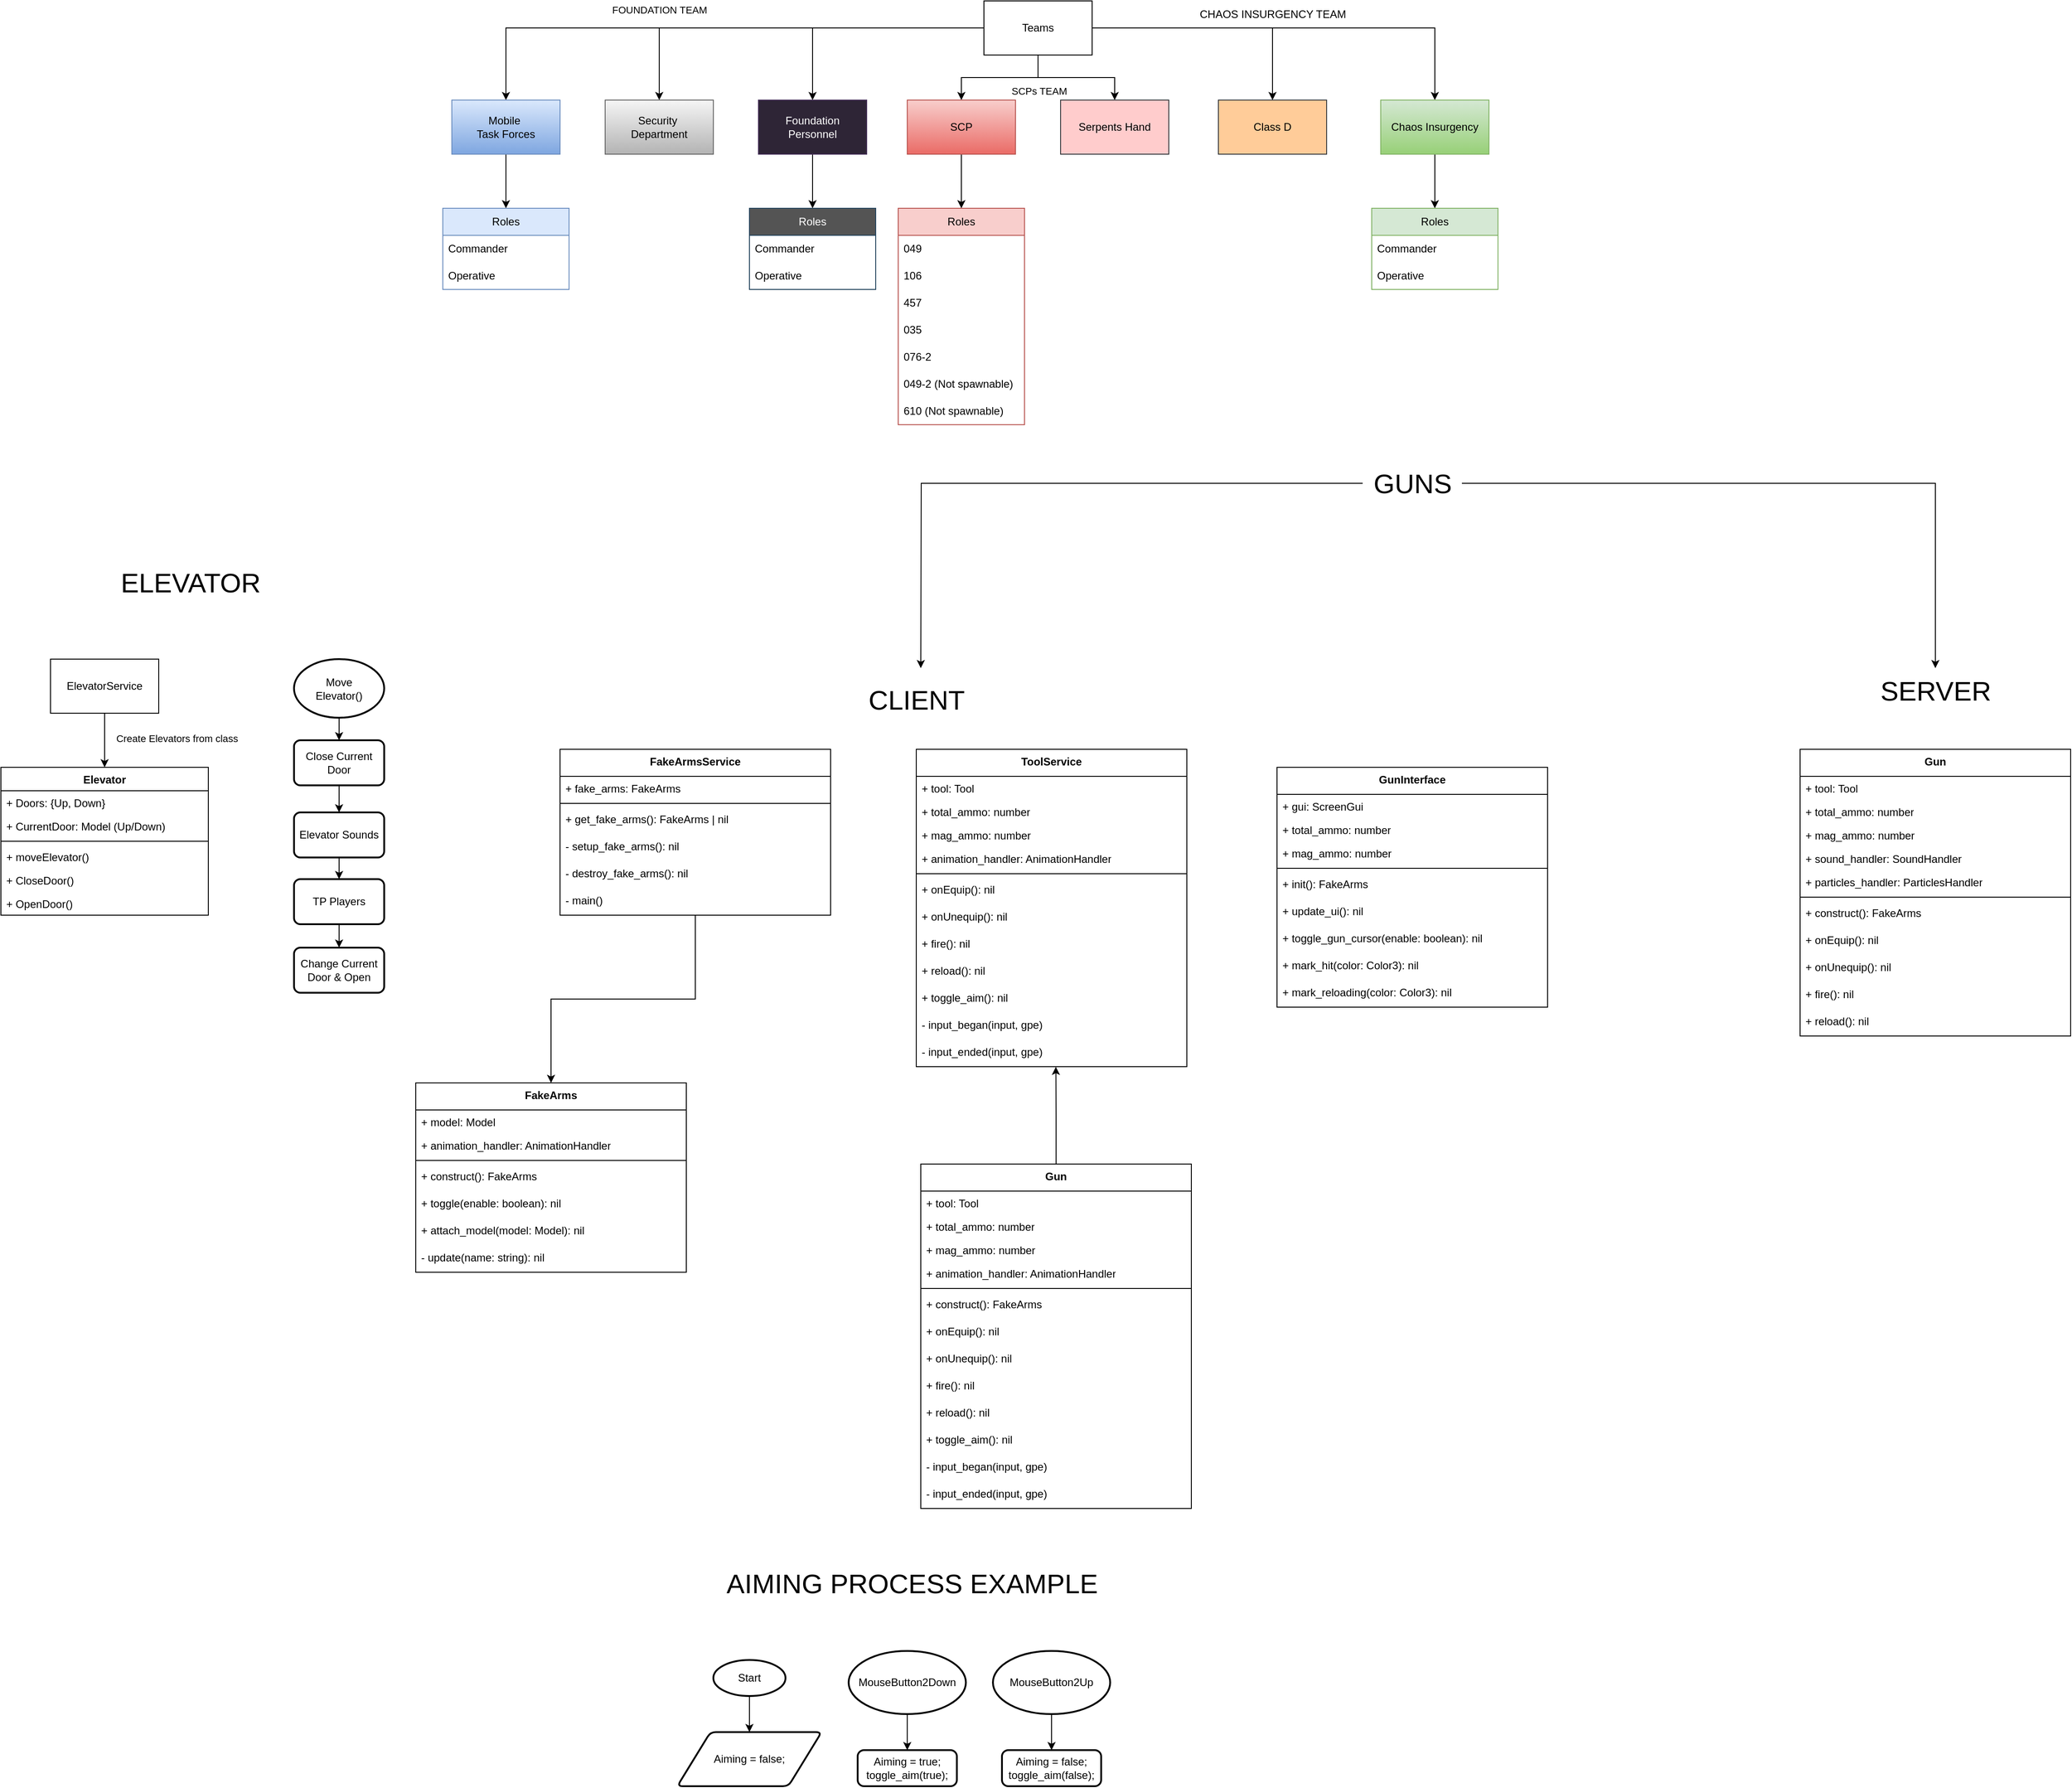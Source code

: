 <mxfile version="25.0.3">
  <diagram name="Strona-1" id="vQQd-aFJfNL8UlWiNCyT">
    <mxGraphModel dx="2140" dy="703" grid="1" gridSize="10" guides="1" tooltips="1" connect="1" arrows="1" fold="1" page="1" pageScale="1" pageWidth="827" pageHeight="1169" math="0" shadow="0">
      <root>
        <mxCell id="0" />
        <mxCell id="1" parent="0" />
        <mxCell id="Btt4zaDw4cOFiPfWUb0g-2" style="edgeStyle=orthogonalEdgeStyle;rounded=0;orthogonalLoop=1;jettySize=auto;html=1;entryX=0.5;entryY=0;entryDx=0;entryDy=0;" parent="1" source="Btt4zaDw4cOFiPfWUb0g-1" target="Btt4zaDw4cOFiPfWUb0g-3" edge="1">
          <mxGeometry relative="1" as="geometry">
            <mxPoint x="370" y="160" as="targetPoint" />
          </mxGeometry>
        </mxCell>
        <mxCell id="Btt4zaDw4cOFiPfWUb0g-6" style="edgeStyle=orthogonalEdgeStyle;rounded=0;orthogonalLoop=1;jettySize=auto;html=1;entryX=0.5;entryY=0;entryDx=0;entryDy=0;" parent="1" source="Btt4zaDw4cOFiPfWUb0g-1" target="Btt4zaDw4cOFiPfWUb0g-4" edge="1">
          <mxGeometry relative="1" as="geometry" />
        </mxCell>
        <mxCell id="Btt4zaDw4cOFiPfWUb0g-19" value="SCPs TEAM" style="edgeLabel;html=1;align=center;verticalAlign=middle;resizable=0;points=[];" parent="Btt4zaDw4cOFiPfWUb0g-6" vertex="1" connectable="0">
          <mxGeometry x="-0.521" y="1" relative="1" as="geometry">
            <mxPoint x="8" y="14" as="offset" />
          </mxGeometry>
        </mxCell>
        <mxCell id="Btt4zaDw4cOFiPfWUb0g-8" style="edgeStyle=orthogonalEdgeStyle;rounded=0;orthogonalLoop=1;jettySize=auto;html=1;entryX=0.5;entryY=0;entryDx=0;entryDy=0;" parent="1" source="Btt4zaDw4cOFiPfWUb0g-1" target="Btt4zaDw4cOFiPfWUb0g-7" edge="1">
          <mxGeometry relative="1" as="geometry" />
        </mxCell>
        <mxCell id="Btt4zaDw4cOFiPfWUb0g-10" style="edgeStyle=orthogonalEdgeStyle;rounded=0;orthogonalLoop=1;jettySize=auto;html=1;entryX=0.5;entryY=0;entryDx=0;entryDy=0;" parent="1" source="Btt4zaDw4cOFiPfWUb0g-1" target="Btt4zaDw4cOFiPfWUb0g-9" edge="1">
          <mxGeometry relative="1" as="geometry" />
        </mxCell>
        <mxCell id="Btt4zaDw4cOFiPfWUb0g-18" value="FOUNDATION TEAM" style="edgeLabel;html=1;align=center;verticalAlign=middle;resizable=0;points=[];" parent="Btt4zaDw4cOFiPfWUb0g-10" vertex="1" connectable="0">
          <mxGeometry x="0.208" y="-3" relative="1" as="geometry">
            <mxPoint x="8" y="-17" as="offset" />
          </mxGeometry>
        </mxCell>
        <mxCell id="Btt4zaDw4cOFiPfWUb0g-12" style="edgeStyle=orthogonalEdgeStyle;rounded=0;orthogonalLoop=1;jettySize=auto;html=1;entryX=0.5;entryY=0;entryDx=0;entryDy=0;" parent="1" source="Btt4zaDw4cOFiPfWUb0g-1" target="Btt4zaDw4cOFiPfWUb0g-11" edge="1">
          <mxGeometry relative="1" as="geometry">
            <Array as="points">
              <mxPoint x="370" y="145" />
              <mxPoint x="455" y="145" />
            </Array>
          </mxGeometry>
        </mxCell>
        <mxCell id="Btt4zaDw4cOFiPfWUb0g-14" style="edgeStyle=orthogonalEdgeStyle;rounded=0;orthogonalLoop=1;jettySize=auto;html=1;entryX=0.5;entryY=0;entryDx=0;entryDy=0;" parent="1" source="Btt4zaDw4cOFiPfWUb0g-1" target="Btt4zaDw4cOFiPfWUb0g-13" edge="1">
          <mxGeometry relative="1" as="geometry" />
        </mxCell>
        <mxCell id="Btt4zaDw4cOFiPfWUb0g-16" style="edgeStyle=orthogonalEdgeStyle;rounded=0;orthogonalLoop=1;jettySize=auto;html=1;entryX=0.5;entryY=0;entryDx=0;entryDy=0;" parent="1" source="Btt4zaDw4cOFiPfWUb0g-1" target="Btt4zaDw4cOFiPfWUb0g-15" edge="1">
          <mxGeometry relative="1" as="geometry" />
        </mxCell>
        <mxCell id="Btt4zaDw4cOFiPfWUb0g-1" value="Teams" style="rounded=0;whiteSpace=wrap;html=1;" parent="1" vertex="1">
          <mxGeometry x="310" y="60" width="120" height="60" as="geometry" />
        </mxCell>
        <mxCell id="pymyXbvmwVOLHeFxz3Gz-4" style="edgeStyle=orthogonalEdgeStyle;rounded=0;orthogonalLoop=1;jettySize=auto;html=1;" parent="1" source="Btt4zaDw4cOFiPfWUb0g-3" target="pymyXbvmwVOLHeFxz3Gz-1" edge="1">
          <mxGeometry relative="1" as="geometry" />
        </mxCell>
        <mxCell id="Btt4zaDw4cOFiPfWUb0g-3" value="Foundation&lt;div&gt;Personnel&lt;/div&gt;" style="rounded=0;whiteSpace=wrap;html=1;fillColor=#2E2536;strokeColor=#432D57;fontColor=#ffffff;" parent="1" vertex="1">
          <mxGeometry x="60" y="170" width="120" height="60" as="geometry" />
        </mxCell>
        <mxCell id="Btt4zaDw4cOFiPfWUb0g-22" value="" style="edgeStyle=orthogonalEdgeStyle;rounded=0;orthogonalLoop=1;jettySize=auto;html=1;" parent="1" source="Btt4zaDw4cOFiPfWUb0g-4" target="Btt4zaDw4cOFiPfWUb0g-23" edge="1">
          <mxGeometry relative="1" as="geometry">
            <mxPoint x="285" y="340" as="targetPoint" />
          </mxGeometry>
        </mxCell>
        <mxCell id="Btt4zaDw4cOFiPfWUb0g-4" value="SCP" style="rounded=0;whiteSpace=wrap;html=1;fillColor=#f8cecc;strokeColor=#b85450;gradientColor=#ea6b66;" parent="1" vertex="1">
          <mxGeometry x="225" y="170" width="120" height="60" as="geometry" />
        </mxCell>
        <mxCell id="Btt4zaDw4cOFiPfWUb0g-7" value="Security&amp;nbsp;&lt;div&gt;Department&lt;/div&gt;" style="rounded=0;whiteSpace=wrap;html=1;fillColor=#f5f5f5;gradientColor=#b3b3b3;strokeColor=#666666;" parent="1" vertex="1">
          <mxGeometry x="-110" y="170" width="120" height="60" as="geometry" />
        </mxCell>
        <mxCell id="Btt4zaDw4cOFiPfWUb0g-45" style="edgeStyle=orthogonalEdgeStyle;rounded=0;orthogonalLoop=1;jettySize=auto;html=1;entryX=0.5;entryY=0;entryDx=0;entryDy=0;" parent="1" source="Btt4zaDw4cOFiPfWUb0g-9" target="Btt4zaDw4cOFiPfWUb0g-42" edge="1">
          <mxGeometry relative="1" as="geometry" />
        </mxCell>
        <mxCell id="Btt4zaDw4cOFiPfWUb0g-9" value="Mobile&amp;nbsp;&lt;div&gt;Task&amp;nbsp;&lt;span style=&quot;background-color: initial;&quot;&gt;Forces&lt;/span&gt;&lt;/div&gt;" style="rounded=0;whiteSpace=wrap;html=1;fillColor=#dae8fc;gradientColor=#7ea6e0;strokeColor=#6c8ebf;" parent="1" vertex="1">
          <mxGeometry x="-280" y="170" width="120" height="60" as="geometry" />
        </mxCell>
        <mxCell id="Btt4zaDw4cOFiPfWUb0g-11" value="Serpents Hand" style="rounded=0;whiteSpace=wrap;html=1;fillColor=#ffcccc;strokeColor=#36393d;" parent="1" vertex="1">
          <mxGeometry x="395" y="170" width="120" height="60" as="geometry" />
        </mxCell>
        <mxCell id="Btt4zaDw4cOFiPfWUb0g-13" value="Class D" style="rounded=0;whiteSpace=wrap;html=1;fillColor=#ffcc99;strokeColor=#36393d;" parent="1" vertex="1">
          <mxGeometry x="570" y="170" width="120" height="60" as="geometry" />
        </mxCell>
        <mxCell id="Btt4zaDw4cOFiPfWUb0g-41" style="edgeStyle=orthogonalEdgeStyle;rounded=0;orthogonalLoop=1;jettySize=auto;html=1;entryX=0.5;entryY=0;entryDx=0;entryDy=0;" parent="1" source="Btt4zaDw4cOFiPfWUb0g-15" target="Btt4zaDw4cOFiPfWUb0g-31" edge="1">
          <mxGeometry relative="1" as="geometry" />
        </mxCell>
        <mxCell id="Btt4zaDw4cOFiPfWUb0g-15" value="Chaos Insurgency" style="rounded=0;whiteSpace=wrap;html=1;fillColor=#d5e8d4;strokeColor=#82b366;gradientColor=#97d077;" parent="1" vertex="1">
          <mxGeometry x="750" y="170" width="120" height="60" as="geometry" />
        </mxCell>
        <mxCell id="Btt4zaDw4cOFiPfWUb0g-20" value="CHAOS INSURGENCY TEAM" style="text;html=1;align=center;verticalAlign=middle;resizable=0;points=[];autosize=1;strokeColor=none;fillColor=none;" parent="1" vertex="1">
          <mxGeometry x="535" y="60" width="190" height="30" as="geometry" />
        </mxCell>
        <mxCell id="Btt4zaDw4cOFiPfWUb0g-23" value="Roles" style="swimlane;fontStyle=0;childLayout=stackLayout;horizontal=1;startSize=30;horizontalStack=0;resizeParent=1;resizeParentMax=0;resizeLast=0;collapsible=1;marginBottom=0;whiteSpace=wrap;html=1;fillColor=#f8cecc;strokeColor=#b85450;" parent="1" vertex="1">
          <mxGeometry x="215" y="290" width="140" height="240" as="geometry" />
        </mxCell>
        <mxCell id="Btt4zaDw4cOFiPfWUb0g-24" value="049" style="text;strokeColor=none;fillColor=none;align=left;verticalAlign=middle;spacingLeft=4;spacingRight=4;overflow=hidden;points=[[0,0.5],[1,0.5]];portConstraint=eastwest;rotatable=0;whiteSpace=wrap;html=1;" parent="Btt4zaDw4cOFiPfWUb0g-23" vertex="1">
          <mxGeometry y="30" width="140" height="30" as="geometry" />
        </mxCell>
        <mxCell id="Btt4zaDw4cOFiPfWUb0g-25" value="106" style="text;strokeColor=none;fillColor=none;align=left;verticalAlign=middle;spacingLeft=4;spacingRight=4;overflow=hidden;points=[[0,0.5],[1,0.5]];portConstraint=eastwest;rotatable=0;whiteSpace=wrap;html=1;" parent="Btt4zaDw4cOFiPfWUb0g-23" vertex="1">
          <mxGeometry y="60" width="140" height="30" as="geometry" />
        </mxCell>
        <mxCell id="Btt4zaDw4cOFiPfWUb0g-27" value="457" style="text;strokeColor=none;fillColor=none;align=left;verticalAlign=middle;spacingLeft=4;spacingRight=4;overflow=hidden;points=[[0,0.5],[1,0.5]];portConstraint=eastwest;rotatable=0;whiteSpace=wrap;html=1;" parent="Btt4zaDw4cOFiPfWUb0g-23" vertex="1">
          <mxGeometry y="90" width="140" height="30" as="geometry" />
        </mxCell>
        <mxCell id="Btt4zaDw4cOFiPfWUb0g-30" value="035" style="text;strokeColor=none;fillColor=none;align=left;verticalAlign=middle;spacingLeft=4;spacingRight=4;overflow=hidden;points=[[0,0.5],[1,0.5]];portConstraint=eastwest;rotatable=0;whiteSpace=wrap;html=1;" parent="Btt4zaDw4cOFiPfWUb0g-23" vertex="1">
          <mxGeometry y="120" width="140" height="30" as="geometry" />
        </mxCell>
        <mxCell id="Btt4zaDw4cOFiPfWUb0g-29" value="076-2" style="text;strokeColor=none;fillColor=none;align=left;verticalAlign=middle;spacingLeft=4;spacingRight=4;overflow=hidden;points=[[0,0.5],[1,0.5]];portConstraint=eastwest;rotatable=0;whiteSpace=wrap;html=1;" parent="Btt4zaDw4cOFiPfWUb0g-23" vertex="1">
          <mxGeometry y="150" width="140" height="30" as="geometry" />
        </mxCell>
        <mxCell id="Btt4zaDw4cOFiPfWUb0g-28" value="049-2 (Not spawnable)" style="text;strokeColor=none;fillColor=none;align=left;verticalAlign=middle;spacingLeft=4;spacingRight=4;overflow=hidden;points=[[0,0.5],[1,0.5]];portConstraint=eastwest;rotatable=0;whiteSpace=wrap;html=1;" parent="Btt4zaDw4cOFiPfWUb0g-23" vertex="1">
          <mxGeometry y="180" width="140" height="30" as="geometry" />
        </mxCell>
        <mxCell id="Btt4zaDw4cOFiPfWUb0g-26" value="610 (Not spawnable)" style="text;strokeColor=none;fillColor=none;align=left;verticalAlign=middle;spacingLeft=4;spacingRight=4;overflow=hidden;points=[[0,0.5],[1,0.5]];portConstraint=eastwest;rotatable=0;whiteSpace=wrap;html=1;" parent="Btt4zaDw4cOFiPfWUb0g-23" vertex="1">
          <mxGeometry y="210" width="140" height="30" as="geometry" />
        </mxCell>
        <mxCell id="Btt4zaDw4cOFiPfWUb0g-31" value="Roles" style="swimlane;fontStyle=0;childLayout=stackLayout;horizontal=1;startSize=30;horizontalStack=0;resizeParent=1;resizeParentMax=0;resizeLast=0;collapsible=1;marginBottom=0;whiteSpace=wrap;html=1;fillColor=#d5e8d4;strokeColor=#82b366;" parent="1" vertex="1">
          <mxGeometry x="740" y="290" width="140" height="90" as="geometry" />
        </mxCell>
        <mxCell id="Btt4zaDw4cOFiPfWUb0g-32" value="Commander" style="text;strokeColor=none;fillColor=none;align=left;verticalAlign=middle;spacingLeft=4;spacingRight=4;overflow=hidden;points=[[0,0.5],[1,0.5]];portConstraint=eastwest;rotatable=0;whiteSpace=wrap;html=1;" parent="Btt4zaDw4cOFiPfWUb0g-31" vertex="1">
          <mxGeometry y="30" width="140" height="30" as="geometry" />
        </mxCell>
        <mxCell id="Btt4zaDw4cOFiPfWUb0g-33" value="Operative" style="text;strokeColor=none;fillColor=none;align=left;verticalAlign=middle;spacingLeft=4;spacingRight=4;overflow=hidden;points=[[0,0.5],[1,0.5]];portConstraint=eastwest;rotatable=0;whiteSpace=wrap;html=1;" parent="Btt4zaDw4cOFiPfWUb0g-31" vertex="1">
          <mxGeometry y="60" width="140" height="30" as="geometry" />
        </mxCell>
        <mxCell id="Btt4zaDw4cOFiPfWUb0g-42" value="Roles" style="swimlane;fontStyle=0;childLayout=stackLayout;horizontal=1;startSize=30;horizontalStack=0;resizeParent=1;resizeParentMax=0;resizeLast=0;collapsible=1;marginBottom=0;whiteSpace=wrap;html=1;fillColor=#dae8fc;strokeColor=#6c8ebf;" parent="1" vertex="1">
          <mxGeometry x="-290" y="290" width="140" height="90" as="geometry" />
        </mxCell>
        <mxCell id="Btt4zaDw4cOFiPfWUb0g-43" value="Commander" style="text;strokeColor=none;fillColor=none;align=left;verticalAlign=middle;spacingLeft=4;spacingRight=4;overflow=hidden;points=[[0,0.5],[1,0.5]];portConstraint=eastwest;rotatable=0;whiteSpace=wrap;html=1;" parent="Btt4zaDw4cOFiPfWUb0g-42" vertex="1">
          <mxGeometry y="30" width="140" height="30" as="geometry" />
        </mxCell>
        <mxCell id="Btt4zaDw4cOFiPfWUb0g-44" value="Operative" style="text;strokeColor=none;fillColor=none;align=left;verticalAlign=middle;spacingLeft=4;spacingRight=4;overflow=hidden;points=[[0,0.5],[1,0.5]];portConstraint=eastwest;rotatable=0;whiteSpace=wrap;html=1;" parent="Btt4zaDw4cOFiPfWUb0g-42" vertex="1">
          <mxGeometry y="60" width="140" height="30" as="geometry" />
        </mxCell>
        <mxCell id="pymyXbvmwVOLHeFxz3Gz-1" value="&lt;font color=&quot;#ffffff&quot;&gt;Roles&lt;/font&gt;" style="swimlane;fontStyle=0;childLayout=stackLayout;horizontal=1;startSize=30;horizontalStack=0;resizeParent=1;resizeParentMax=0;resizeLast=0;collapsible=1;marginBottom=0;whiteSpace=wrap;html=1;fillColor=#545454;strokeColor=#23445d;" parent="1" vertex="1">
          <mxGeometry x="50" y="290" width="140" height="90" as="geometry" />
        </mxCell>
        <mxCell id="pymyXbvmwVOLHeFxz3Gz-2" value="Commander" style="text;strokeColor=none;fillColor=none;align=left;verticalAlign=middle;spacingLeft=4;spacingRight=4;overflow=hidden;points=[[0,0.5],[1,0.5]];portConstraint=eastwest;rotatable=0;whiteSpace=wrap;html=1;" parent="pymyXbvmwVOLHeFxz3Gz-1" vertex="1">
          <mxGeometry y="30" width="140" height="30" as="geometry" />
        </mxCell>
        <mxCell id="pymyXbvmwVOLHeFxz3Gz-3" value="Operative" style="text;strokeColor=none;fillColor=none;align=left;verticalAlign=middle;spacingLeft=4;spacingRight=4;overflow=hidden;points=[[0,0.5],[1,0.5]];portConstraint=eastwest;rotatable=0;whiteSpace=wrap;html=1;" parent="pymyXbvmwVOLHeFxz3Gz-1" vertex="1">
          <mxGeometry y="60" width="140" height="30" as="geometry" />
        </mxCell>
        <mxCell id="pymyXbvmwVOLHeFxz3Gz-6" style="edgeStyle=orthogonalEdgeStyle;rounded=0;orthogonalLoop=1;jettySize=auto;html=1;" parent="1" source="pymyXbvmwVOLHeFxz3Gz-5" edge="1">
          <mxGeometry relative="1" as="geometry">
            <mxPoint x="-665" y="910" as="targetPoint" />
          </mxGeometry>
        </mxCell>
        <mxCell id="pymyXbvmwVOLHeFxz3Gz-13" value="Create Elevators from class" style="edgeLabel;html=1;align=center;verticalAlign=middle;resizable=0;points=[];" parent="pymyXbvmwVOLHeFxz3Gz-6" vertex="1" connectable="0">
          <mxGeometry x="-0.068" relative="1" as="geometry">
            <mxPoint x="80" as="offset" />
          </mxGeometry>
        </mxCell>
        <mxCell id="pymyXbvmwVOLHeFxz3Gz-5" value="ElevatorService" style="rounded=0;whiteSpace=wrap;html=1;" parent="1" vertex="1">
          <mxGeometry x="-725" y="790" width="120" height="60" as="geometry" />
        </mxCell>
        <mxCell id="pymyXbvmwVOLHeFxz3Gz-9" value="Elevator" style="swimlane;fontStyle=1;align=center;verticalAlign=top;childLayout=stackLayout;horizontal=1;startSize=26;horizontalStack=0;resizeParent=1;resizeParentMax=0;resizeLast=0;collapsible=1;marginBottom=0;whiteSpace=wrap;html=1;" parent="1" vertex="1">
          <mxGeometry x="-780" y="910" width="230" height="164" as="geometry" />
        </mxCell>
        <mxCell id="pymyXbvmwVOLHeFxz3Gz-10" value="+ Doors: {Up, Down}" style="text;strokeColor=none;fillColor=none;align=left;verticalAlign=top;spacingLeft=4;spacingRight=4;overflow=hidden;rotatable=0;points=[[0,0.5],[1,0.5]];portConstraint=eastwest;whiteSpace=wrap;html=1;" parent="pymyXbvmwVOLHeFxz3Gz-9" vertex="1">
          <mxGeometry y="26" width="230" height="26" as="geometry" />
        </mxCell>
        <mxCell id="pymyXbvmwVOLHeFxz3Gz-15" value="+ CurrentDoor: Model (Up/Down)" style="text;strokeColor=none;fillColor=none;align=left;verticalAlign=top;spacingLeft=4;spacingRight=4;overflow=hidden;rotatable=0;points=[[0,0.5],[1,0.5]];portConstraint=eastwest;whiteSpace=wrap;html=1;" parent="pymyXbvmwVOLHeFxz3Gz-9" vertex="1">
          <mxGeometry y="52" width="230" height="26" as="geometry" />
        </mxCell>
        <mxCell id="pymyXbvmwVOLHeFxz3Gz-11" value="" style="line;strokeWidth=1;fillColor=none;align=left;verticalAlign=middle;spacingTop=-1;spacingLeft=3;spacingRight=3;rotatable=0;labelPosition=right;points=[];portConstraint=eastwest;strokeColor=inherit;" parent="pymyXbvmwVOLHeFxz3Gz-9" vertex="1">
          <mxGeometry y="78" width="230" height="8" as="geometry" />
        </mxCell>
        <mxCell id="pymyXbvmwVOLHeFxz3Gz-12" value="+ moveElevator()" style="text;strokeColor=none;fillColor=none;align=left;verticalAlign=top;spacingLeft=4;spacingRight=4;overflow=hidden;rotatable=0;points=[[0,0.5],[1,0.5]];portConstraint=eastwest;whiteSpace=wrap;html=1;" parent="pymyXbvmwVOLHeFxz3Gz-9" vertex="1">
          <mxGeometry y="86" width="230" height="26" as="geometry" />
        </mxCell>
        <mxCell id="pymyXbvmwVOLHeFxz3Gz-16" value="+ CloseDoor()" style="text;strokeColor=none;fillColor=none;align=left;verticalAlign=top;spacingLeft=4;spacingRight=4;overflow=hidden;rotatable=0;points=[[0,0.5],[1,0.5]];portConstraint=eastwest;whiteSpace=wrap;html=1;" parent="pymyXbvmwVOLHeFxz3Gz-9" vertex="1">
          <mxGeometry y="112" width="230" height="26" as="geometry" />
        </mxCell>
        <mxCell id="pymyXbvmwVOLHeFxz3Gz-17" value="+ OpenDoor()" style="text;strokeColor=none;fillColor=none;align=left;verticalAlign=top;spacingLeft=4;spacingRight=4;overflow=hidden;rotatable=0;points=[[0,0.5],[1,0.5]];portConstraint=eastwest;whiteSpace=wrap;html=1;" parent="pymyXbvmwVOLHeFxz3Gz-9" vertex="1">
          <mxGeometry y="138" width="230" height="26" as="geometry" />
        </mxCell>
        <mxCell id="pymyXbvmwVOLHeFxz3Gz-20" style="edgeStyle=orthogonalEdgeStyle;rounded=0;orthogonalLoop=1;jettySize=auto;html=1;entryX=0.5;entryY=0;entryDx=0;entryDy=0;" parent="1" source="pymyXbvmwVOLHeFxz3Gz-19" target="pymyXbvmwVOLHeFxz3Gz-21" edge="1">
          <mxGeometry relative="1" as="geometry">
            <mxPoint x="-405" y="920" as="targetPoint" />
          </mxGeometry>
        </mxCell>
        <mxCell id="pymyXbvmwVOLHeFxz3Gz-19" value="Move&lt;div&gt;Elevator()&lt;/div&gt;" style="strokeWidth=2;html=1;shape=mxgraph.flowchart.start_2;whiteSpace=wrap;" parent="1" vertex="1">
          <mxGeometry x="-455" y="790" width="100" height="65" as="geometry" />
        </mxCell>
        <mxCell id="pymyXbvmwVOLHeFxz3Gz-23" value="" style="edgeStyle=orthogonalEdgeStyle;rounded=0;orthogonalLoop=1;jettySize=auto;html=1;" parent="1" source="pymyXbvmwVOLHeFxz3Gz-21" target="pymyXbvmwVOLHeFxz3Gz-22" edge="1">
          <mxGeometry relative="1" as="geometry" />
        </mxCell>
        <mxCell id="pymyXbvmwVOLHeFxz3Gz-21" value="Close&amp;nbsp;&lt;span style=&quot;background-color: initial;&quot;&gt;Current&lt;/span&gt;&lt;div&gt;Door&lt;/div&gt;" style="rounded=1;whiteSpace=wrap;html=1;absoluteArcSize=1;arcSize=14;strokeWidth=2;" parent="1" vertex="1">
          <mxGeometry x="-455" y="880" width="100" height="50" as="geometry" />
        </mxCell>
        <mxCell id="pymyXbvmwVOLHeFxz3Gz-25" value="" style="edgeStyle=orthogonalEdgeStyle;rounded=0;orthogonalLoop=1;jettySize=auto;html=1;" parent="1" source="pymyXbvmwVOLHeFxz3Gz-22" edge="1">
          <mxGeometry relative="1" as="geometry">
            <mxPoint x="-405" y="1034" as="targetPoint" />
          </mxGeometry>
        </mxCell>
        <mxCell id="pymyXbvmwVOLHeFxz3Gz-22" value="Elevator Sounds" style="rounded=1;whiteSpace=wrap;html=1;absoluteArcSize=1;arcSize=14;strokeWidth=2;" parent="1" vertex="1">
          <mxGeometry x="-455" y="960" width="100" height="50" as="geometry" />
        </mxCell>
        <mxCell id="pymyXbvmwVOLHeFxz3Gz-28" style="edgeStyle=orthogonalEdgeStyle;rounded=0;orthogonalLoop=1;jettySize=auto;html=1;entryX=0.5;entryY=0;entryDx=0;entryDy=0;" parent="1" source="pymyXbvmwVOLHeFxz3Gz-26" target="pymyXbvmwVOLHeFxz3Gz-27" edge="1">
          <mxGeometry relative="1" as="geometry" />
        </mxCell>
        <mxCell id="pymyXbvmwVOLHeFxz3Gz-26" value="TP Players" style="rounded=1;whiteSpace=wrap;html=1;absoluteArcSize=1;arcSize=14;strokeWidth=2;" parent="1" vertex="1">
          <mxGeometry x="-455" y="1034" width="100" height="50" as="geometry" />
        </mxCell>
        <mxCell id="pymyXbvmwVOLHeFxz3Gz-27" value="Change Current&lt;div&gt;Door &amp;amp; Open&lt;/div&gt;" style="rounded=1;whiteSpace=wrap;html=1;absoluteArcSize=1;arcSize=14;strokeWidth=2;" parent="1" vertex="1">
          <mxGeometry x="-455" y="1110" width="100" height="50" as="geometry" />
        </mxCell>
        <mxCell id="XZkvjQfygVO_bHjatRl8-1" value="&lt;font style=&quot;font-size: 30px;&quot;&gt;ELEVATOR&lt;/font&gt;" style="text;html=1;align=center;verticalAlign=middle;resizable=0;points=[];autosize=1;strokeColor=none;fillColor=none;" vertex="1" parent="1">
          <mxGeometry x="-660" y="680" width="180" height="50" as="geometry" />
        </mxCell>
        <mxCell id="XZkvjQfygVO_bHjatRl8-69" style="edgeStyle=orthogonalEdgeStyle;rounded=0;orthogonalLoop=1;jettySize=auto;html=1;" edge="1" parent="1" source="XZkvjQfygVO_bHjatRl8-3">
          <mxGeometry relative="1" as="geometry">
            <mxPoint x="240" y="800" as="targetPoint" />
          </mxGeometry>
        </mxCell>
        <mxCell id="XZkvjQfygVO_bHjatRl8-72" style="edgeStyle=orthogonalEdgeStyle;rounded=0;orthogonalLoop=1;jettySize=auto;html=1;" edge="1" parent="1" source="XZkvjQfygVO_bHjatRl8-3" target="XZkvjQfygVO_bHjatRl8-71">
          <mxGeometry relative="1" as="geometry" />
        </mxCell>
        <mxCell id="XZkvjQfygVO_bHjatRl8-3" value="&lt;font style=&quot;font-size: 30px;&quot;&gt;GUNS&lt;/font&gt;" style="text;html=1;align=center;verticalAlign=middle;resizable=0;points=[];autosize=1;strokeColor=none;fillColor=none;" vertex="1" parent="1">
          <mxGeometry x="730" y="570" width="110" height="50" as="geometry" />
        </mxCell>
        <mxCell id="XZkvjQfygVO_bHjatRl8-4" value="FakeArms" style="swimlane;fontStyle=1;align=center;verticalAlign=top;childLayout=stackLayout;horizontal=1;startSize=30;horizontalStack=0;resizeParent=1;resizeParentMax=0;resizeLast=0;collapsible=1;marginBottom=0;whiteSpace=wrap;html=1;" vertex="1" parent="1">
          <mxGeometry x="-320" y="1260" width="300" height="210" as="geometry" />
        </mxCell>
        <mxCell id="XZkvjQfygVO_bHjatRl8-5" value="+ model: Model" style="text;strokeColor=none;fillColor=none;align=left;verticalAlign=top;spacingLeft=4;spacingRight=4;overflow=hidden;rotatable=0;points=[[0,0.5],[1,0.5]];portConstraint=eastwest;whiteSpace=wrap;html=1;" vertex="1" parent="XZkvjQfygVO_bHjatRl8-4">
          <mxGeometry y="30" width="300" height="26" as="geometry" />
        </mxCell>
        <mxCell id="XZkvjQfygVO_bHjatRl8-8" value="+ animation_handler: AnimationHandler" style="text;strokeColor=none;fillColor=none;align=left;verticalAlign=top;spacingLeft=4;spacingRight=4;overflow=hidden;rotatable=0;points=[[0,0.5],[1,0.5]];portConstraint=eastwest;whiteSpace=wrap;html=1;" vertex="1" parent="XZkvjQfygVO_bHjatRl8-4">
          <mxGeometry y="56" width="300" height="26" as="geometry" />
        </mxCell>
        <mxCell id="XZkvjQfygVO_bHjatRl8-6" value="" style="line;strokeWidth=1;fillColor=none;align=left;verticalAlign=middle;spacingTop=-1;spacingLeft=3;spacingRight=3;rotatable=0;labelPosition=right;points=[];portConstraint=eastwest;strokeColor=inherit;" vertex="1" parent="XZkvjQfygVO_bHjatRl8-4">
          <mxGeometry y="82" width="300" height="8" as="geometry" />
        </mxCell>
        <mxCell id="XZkvjQfygVO_bHjatRl8-7" value="+ construct(): FakeArms" style="text;strokeColor=none;fillColor=none;align=left;verticalAlign=top;spacingLeft=4;spacingRight=4;overflow=hidden;rotatable=0;points=[[0,0.5],[1,0.5]];portConstraint=eastwest;whiteSpace=wrap;html=1;" vertex="1" parent="XZkvjQfygVO_bHjatRl8-4">
          <mxGeometry y="90" width="300" height="30" as="geometry" />
        </mxCell>
        <mxCell id="XZkvjQfygVO_bHjatRl8-12" value="+ toggle(enable: boolean): nil" style="text;strokeColor=none;fillColor=none;align=left;verticalAlign=top;spacingLeft=4;spacingRight=4;overflow=hidden;rotatable=0;points=[[0,0.5],[1,0.5]];portConstraint=eastwest;whiteSpace=wrap;html=1;" vertex="1" parent="XZkvjQfygVO_bHjatRl8-4">
          <mxGeometry y="120" width="300" height="30" as="geometry" />
        </mxCell>
        <mxCell id="XZkvjQfygVO_bHjatRl8-14" value="+ attach_model(model: Model): nil" style="text;strokeColor=none;fillColor=none;align=left;verticalAlign=top;spacingLeft=4;spacingRight=4;overflow=hidden;rotatable=0;points=[[0,0.5],[1,0.5]];portConstraint=eastwest;whiteSpace=wrap;html=1;" vertex="1" parent="XZkvjQfygVO_bHjatRl8-4">
          <mxGeometry y="150" width="300" height="30" as="geometry" />
        </mxCell>
        <mxCell id="XZkvjQfygVO_bHjatRl8-13" value="- update(&lt;span style=&quot;background-color: initial;&quot;&gt;name: string): nil&lt;/span&gt;" style="text;strokeColor=none;fillColor=none;align=left;verticalAlign=top;spacingLeft=4;spacingRight=4;overflow=hidden;rotatable=0;points=[[0,0.5],[1,0.5]];portConstraint=eastwest;whiteSpace=wrap;html=1;" vertex="1" parent="XZkvjQfygVO_bHjatRl8-4">
          <mxGeometry y="180" width="300" height="30" as="geometry" />
        </mxCell>
        <mxCell id="XZkvjQfygVO_bHjatRl8-23" style="edgeStyle=orthogonalEdgeStyle;rounded=0;orthogonalLoop=1;jettySize=auto;html=1;" edge="1" parent="1" source="XZkvjQfygVO_bHjatRl8-16" target="XZkvjQfygVO_bHjatRl8-22">
          <mxGeometry relative="1" as="geometry" />
        </mxCell>
        <mxCell id="XZkvjQfygVO_bHjatRl8-16" value="MouseButton2Down" style="strokeWidth=2;html=1;shape=mxgraph.flowchart.start_2;whiteSpace=wrap;" vertex="1" parent="1">
          <mxGeometry x="160" y="1890" width="130" height="70" as="geometry" />
        </mxCell>
        <mxCell id="XZkvjQfygVO_bHjatRl8-25" style="edgeStyle=orthogonalEdgeStyle;rounded=0;orthogonalLoop=1;jettySize=auto;html=1;entryX=0.5;entryY=0;entryDx=0;entryDy=0;" edge="1" parent="1" source="XZkvjQfygVO_bHjatRl8-17" target="XZkvjQfygVO_bHjatRl8-24">
          <mxGeometry relative="1" as="geometry" />
        </mxCell>
        <mxCell id="XZkvjQfygVO_bHjatRl8-17" value="MouseButton2Up" style="strokeWidth=2;html=1;shape=mxgraph.flowchart.start_2;whiteSpace=wrap;" vertex="1" parent="1">
          <mxGeometry x="320" y="1890" width="130" height="70" as="geometry" />
        </mxCell>
        <mxCell id="XZkvjQfygVO_bHjatRl8-18" value="Aiming = false;" style="shape=parallelogram;html=1;strokeWidth=2;perimeter=parallelogramPerimeter;whiteSpace=wrap;rounded=1;arcSize=12;size=0.23;" vertex="1" parent="1">
          <mxGeometry x="-30" y="1980" width="160" height="60" as="geometry" />
        </mxCell>
        <mxCell id="XZkvjQfygVO_bHjatRl8-20" style="edgeStyle=orthogonalEdgeStyle;rounded=0;orthogonalLoop=1;jettySize=auto;html=1;entryX=0.5;entryY=0;entryDx=0;entryDy=0;" edge="1" parent="1" source="XZkvjQfygVO_bHjatRl8-19" target="XZkvjQfygVO_bHjatRl8-18">
          <mxGeometry relative="1" as="geometry" />
        </mxCell>
        <mxCell id="XZkvjQfygVO_bHjatRl8-19" value="Start" style="strokeWidth=2;html=1;shape=mxgraph.flowchart.start_2;whiteSpace=wrap;" vertex="1" parent="1">
          <mxGeometry x="10" y="1900" width="80" height="40" as="geometry" />
        </mxCell>
        <mxCell id="XZkvjQfygVO_bHjatRl8-22" value="Aiming = true;&lt;div&gt;toggle_aim(true);&lt;/div&gt;" style="rounded=1;whiteSpace=wrap;html=1;absoluteArcSize=1;arcSize=14;strokeWidth=2;" vertex="1" parent="1">
          <mxGeometry x="170" y="2000" width="110" height="40" as="geometry" />
        </mxCell>
        <mxCell id="XZkvjQfygVO_bHjatRl8-24" value="Aiming = false;&lt;div&gt;toggle_aim(false);&lt;/div&gt;" style="rounded=1;whiteSpace=wrap;html=1;absoluteArcSize=1;arcSize=14;strokeWidth=2;" vertex="1" parent="1">
          <mxGeometry x="330" y="2000" width="110" height="40" as="geometry" />
        </mxCell>
        <mxCell id="XZkvjQfygVO_bHjatRl8-33" value="&lt;font style=&quot;font-size: 30px;&quot;&gt;AIMING PROCESS EXAMPLE&lt;/font&gt;" style="text;html=1;align=center;verticalAlign=middle;resizable=0;points=[];autosize=1;strokeColor=none;fillColor=none;" vertex="1" parent="1">
          <mxGeometry x="10" y="1790" width="440" height="50" as="geometry" />
        </mxCell>
        <mxCell id="XZkvjQfygVO_bHjatRl8-34" value="Gun" style="swimlane;fontStyle=1;align=center;verticalAlign=top;childLayout=stackLayout;horizontal=1;startSize=30;horizontalStack=0;resizeParent=1;resizeParentMax=0;resizeLast=0;collapsible=1;marginBottom=0;whiteSpace=wrap;html=1;" vertex="1" parent="1">
          <mxGeometry x="240" y="1350" width="300" height="382" as="geometry" />
        </mxCell>
        <mxCell id="XZkvjQfygVO_bHjatRl8-35" value="+ tool: Tool" style="text;strokeColor=none;fillColor=none;align=left;verticalAlign=top;spacingLeft=4;spacingRight=4;overflow=hidden;rotatable=0;points=[[0,0.5],[1,0.5]];portConstraint=eastwest;whiteSpace=wrap;html=1;" vertex="1" parent="XZkvjQfygVO_bHjatRl8-34">
          <mxGeometry y="30" width="300" height="26" as="geometry" />
        </mxCell>
        <mxCell id="XZkvjQfygVO_bHjatRl8-65" value="+ total_ammo: number" style="text;strokeColor=none;fillColor=none;align=left;verticalAlign=top;spacingLeft=4;spacingRight=4;overflow=hidden;rotatable=0;points=[[0,0.5],[1,0.5]];portConstraint=eastwest;whiteSpace=wrap;html=1;" vertex="1" parent="XZkvjQfygVO_bHjatRl8-34">
          <mxGeometry y="56" width="300" height="26" as="geometry" />
        </mxCell>
        <mxCell id="XZkvjQfygVO_bHjatRl8-66" value="+ mag_ammo: number&lt;div&gt;&lt;br&gt;&lt;/div&gt;" style="text;strokeColor=none;fillColor=none;align=left;verticalAlign=top;spacingLeft=4;spacingRight=4;overflow=hidden;rotatable=0;points=[[0,0.5],[1,0.5]];portConstraint=eastwest;whiteSpace=wrap;html=1;" vertex="1" parent="XZkvjQfygVO_bHjatRl8-34">
          <mxGeometry y="82" width="300" height="26" as="geometry" />
        </mxCell>
        <mxCell id="XZkvjQfygVO_bHjatRl8-36" value="+ animation_handler: AnimationHandler" style="text;strokeColor=none;fillColor=none;align=left;verticalAlign=top;spacingLeft=4;spacingRight=4;overflow=hidden;rotatable=0;points=[[0,0.5],[1,0.5]];portConstraint=eastwest;whiteSpace=wrap;html=1;" vertex="1" parent="XZkvjQfygVO_bHjatRl8-34">
          <mxGeometry y="108" width="300" height="26" as="geometry" />
        </mxCell>
        <mxCell id="XZkvjQfygVO_bHjatRl8-37" value="" style="line;strokeWidth=1;fillColor=none;align=left;verticalAlign=middle;spacingTop=-1;spacingLeft=3;spacingRight=3;rotatable=0;labelPosition=right;points=[];portConstraint=eastwest;strokeColor=inherit;" vertex="1" parent="XZkvjQfygVO_bHjatRl8-34">
          <mxGeometry y="134" width="300" height="8" as="geometry" />
        </mxCell>
        <mxCell id="XZkvjQfygVO_bHjatRl8-38" value="+ construct(): FakeArms" style="text;strokeColor=none;fillColor=none;align=left;verticalAlign=top;spacingLeft=4;spacingRight=4;overflow=hidden;rotatable=0;points=[[0,0.5],[1,0.5]];portConstraint=eastwest;whiteSpace=wrap;html=1;" vertex="1" parent="XZkvjQfygVO_bHjatRl8-34">
          <mxGeometry y="142" width="300" height="30" as="geometry" />
        </mxCell>
        <mxCell id="XZkvjQfygVO_bHjatRl8-40" value="+ onEquip(): nil" style="text;strokeColor=none;fillColor=none;align=left;verticalAlign=top;spacingLeft=4;spacingRight=4;overflow=hidden;rotatable=0;points=[[0,0.5],[1,0.5]];portConstraint=eastwest;whiteSpace=wrap;html=1;" vertex="1" parent="XZkvjQfygVO_bHjatRl8-34">
          <mxGeometry y="172" width="300" height="30" as="geometry" />
        </mxCell>
        <mxCell id="XZkvjQfygVO_bHjatRl8-39" value="+ onUnequip(): nil" style="text;strokeColor=none;fillColor=none;align=left;verticalAlign=top;spacingLeft=4;spacingRight=4;overflow=hidden;rotatable=0;points=[[0,0.5],[1,0.5]];portConstraint=eastwest;whiteSpace=wrap;html=1;" vertex="1" parent="XZkvjQfygVO_bHjatRl8-34">
          <mxGeometry y="202" width="300" height="30" as="geometry" />
        </mxCell>
        <mxCell id="XZkvjQfygVO_bHjatRl8-68" value="+ fire(): nil" style="text;strokeColor=none;fillColor=none;align=left;verticalAlign=top;spacingLeft=4;spacingRight=4;overflow=hidden;rotatable=0;points=[[0,0.5],[1,0.5]];portConstraint=eastwest;whiteSpace=wrap;html=1;" vertex="1" parent="XZkvjQfygVO_bHjatRl8-34">
          <mxGeometry y="232" width="300" height="30" as="geometry" />
        </mxCell>
        <mxCell id="XZkvjQfygVO_bHjatRl8-67" value="+ reload(): nil" style="text;strokeColor=none;fillColor=none;align=left;verticalAlign=top;spacingLeft=4;spacingRight=4;overflow=hidden;rotatable=0;points=[[0,0.5],[1,0.5]];portConstraint=eastwest;whiteSpace=wrap;html=1;" vertex="1" parent="XZkvjQfygVO_bHjatRl8-34">
          <mxGeometry y="262" width="300" height="30" as="geometry" />
        </mxCell>
        <mxCell id="XZkvjQfygVO_bHjatRl8-92" value="+ toggle_aim(): nil" style="text;strokeColor=none;fillColor=none;align=left;verticalAlign=top;spacingLeft=4;spacingRight=4;overflow=hidden;rotatable=0;points=[[0,0.5],[1,0.5]];portConstraint=eastwest;whiteSpace=wrap;html=1;" vertex="1" parent="XZkvjQfygVO_bHjatRl8-34">
          <mxGeometry y="292" width="300" height="30" as="geometry" />
        </mxCell>
        <mxCell id="XZkvjQfygVO_bHjatRl8-93" value="- input_began(input, gpe)" style="text;strokeColor=none;fillColor=none;align=left;verticalAlign=top;spacingLeft=4;spacingRight=4;overflow=hidden;rotatable=0;points=[[0,0.5],[1,0.5]];portConstraint=eastwest;whiteSpace=wrap;html=1;" vertex="1" parent="XZkvjQfygVO_bHjatRl8-34">
          <mxGeometry y="322" width="300" height="30" as="geometry" />
        </mxCell>
        <mxCell id="XZkvjQfygVO_bHjatRl8-96" value="- input_ended(input, gpe)" style="text;strokeColor=none;fillColor=none;align=left;verticalAlign=top;spacingLeft=4;spacingRight=4;overflow=hidden;rotatable=0;points=[[0,0.5],[1,0.5]];portConstraint=eastwest;whiteSpace=wrap;html=1;" vertex="1" parent="XZkvjQfygVO_bHjatRl8-34">
          <mxGeometry y="352" width="300" height="30" as="geometry" />
        </mxCell>
        <mxCell id="XZkvjQfygVO_bHjatRl8-64" style="edgeStyle=orthogonalEdgeStyle;rounded=0;orthogonalLoop=1;jettySize=auto;html=1;" edge="1" parent="1" source="XZkvjQfygVO_bHjatRl8-45" target="XZkvjQfygVO_bHjatRl8-4">
          <mxGeometry relative="1" as="geometry" />
        </mxCell>
        <mxCell id="XZkvjQfygVO_bHjatRl8-45" value="FakeArmsService" style="swimlane;fontStyle=1;align=center;verticalAlign=top;childLayout=stackLayout;horizontal=1;startSize=30;horizontalStack=0;resizeParent=1;resizeParentMax=0;resizeLast=0;collapsible=1;marginBottom=0;whiteSpace=wrap;html=1;" vertex="1" parent="1">
          <mxGeometry x="-160" y="890" width="300" height="184" as="geometry" />
        </mxCell>
        <mxCell id="XZkvjQfygVO_bHjatRl8-46" value="+ fake_arms: FakeArms" style="text;strokeColor=none;fillColor=none;align=left;verticalAlign=top;spacingLeft=4;spacingRight=4;overflow=hidden;rotatable=0;points=[[0,0.5],[1,0.5]];portConstraint=eastwest;whiteSpace=wrap;html=1;" vertex="1" parent="XZkvjQfygVO_bHjatRl8-45">
          <mxGeometry y="30" width="300" height="26" as="geometry" />
        </mxCell>
        <mxCell id="XZkvjQfygVO_bHjatRl8-48" value="" style="line;strokeWidth=1;fillColor=none;align=left;verticalAlign=middle;spacingTop=-1;spacingLeft=3;spacingRight=3;rotatable=0;labelPosition=right;points=[];portConstraint=eastwest;strokeColor=inherit;" vertex="1" parent="XZkvjQfygVO_bHjatRl8-45">
          <mxGeometry y="56" width="300" height="8" as="geometry" />
        </mxCell>
        <mxCell id="XZkvjQfygVO_bHjatRl8-50" value="+ get_fake_arms(): FakeArms | nil" style="text;strokeColor=none;fillColor=none;align=left;verticalAlign=top;spacingLeft=4;spacingRight=4;overflow=hidden;rotatable=0;points=[[0,0.5],[1,0.5]];portConstraint=eastwest;whiteSpace=wrap;html=1;" vertex="1" parent="XZkvjQfygVO_bHjatRl8-45">
          <mxGeometry y="64" width="300" height="30" as="geometry" />
        </mxCell>
        <mxCell id="XZkvjQfygVO_bHjatRl8-60" value="- setup_fake_arms(): nil" style="text;strokeColor=none;fillColor=none;align=left;verticalAlign=top;spacingLeft=4;spacingRight=4;overflow=hidden;rotatable=0;points=[[0,0.5],[1,0.5]];portConstraint=eastwest;whiteSpace=wrap;html=1;" vertex="1" parent="XZkvjQfygVO_bHjatRl8-45">
          <mxGeometry y="94" width="300" height="30" as="geometry" />
        </mxCell>
        <mxCell id="XZkvjQfygVO_bHjatRl8-61" value="- destroy_fake_arms(): nil" style="text;strokeColor=none;fillColor=none;align=left;verticalAlign=top;spacingLeft=4;spacingRight=4;overflow=hidden;rotatable=0;points=[[0,0.5],[1,0.5]];portConstraint=eastwest;whiteSpace=wrap;html=1;" vertex="1" parent="XZkvjQfygVO_bHjatRl8-45">
          <mxGeometry y="124" width="300" height="30" as="geometry" />
        </mxCell>
        <mxCell id="XZkvjQfygVO_bHjatRl8-62" value="- main()" style="text;strokeColor=none;fillColor=none;align=left;verticalAlign=top;spacingLeft=4;spacingRight=4;overflow=hidden;rotatable=0;points=[[0,0.5],[1,0.5]];portConstraint=eastwest;whiteSpace=wrap;html=1;" vertex="1" parent="XZkvjQfygVO_bHjatRl8-45">
          <mxGeometry y="154" width="300" height="30" as="geometry" />
        </mxCell>
        <mxCell id="XZkvjQfygVO_bHjatRl8-70" value="&lt;font style=&quot;font-size: 30px;&quot;&gt;CLIENT&lt;/font&gt;" style="text;html=1;align=center;verticalAlign=middle;resizable=0;points=[];autosize=1;strokeColor=none;fillColor=none;" vertex="1" parent="1">
          <mxGeometry x="170" y="810" width="130" height="50" as="geometry" />
        </mxCell>
        <mxCell id="XZkvjQfygVO_bHjatRl8-71" value="&lt;font style=&quot;font-size: 30px;&quot;&gt;SERVER&lt;/font&gt;" style="text;html=1;align=center;verticalAlign=middle;resizable=0;points=[];autosize=1;strokeColor=none;fillColor=none;" vertex="1" parent="1">
          <mxGeometry x="1290" y="800" width="150" height="50" as="geometry" />
        </mxCell>
        <mxCell id="XZkvjQfygVO_bHjatRl8-73" value="Gun" style="swimlane;fontStyle=1;align=center;verticalAlign=top;childLayout=stackLayout;horizontal=1;startSize=30;horizontalStack=0;resizeParent=1;resizeParentMax=0;resizeLast=0;collapsible=1;marginBottom=0;whiteSpace=wrap;html=1;" vertex="1" parent="1">
          <mxGeometry x="1215" y="890" width="300" height="318" as="geometry" />
        </mxCell>
        <mxCell id="XZkvjQfygVO_bHjatRl8-74" value="+ tool: Tool" style="text;strokeColor=none;fillColor=none;align=left;verticalAlign=top;spacingLeft=4;spacingRight=4;overflow=hidden;rotatable=0;points=[[0,0.5],[1,0.5]];portConstraint=eastwest;whiteSpace=wrap;html=1;" vertex="1" parent="XZkvjQfygVO_bHjatRl8-73">
          <mxGeometry y="30" width="300" height="26" as="geometry" />
        </mxCell>
        <mxCell id="XZkvjQfygVO_bHjatRl8-75" value="+ total_ammo: number" style="text;strokeColor=none;fillColor=none;align=left;verticalAlign=top;spacingLeft=4;spacingRight=4;overflow=hidden;rotatable=0;points=[[0,0.5],[1,0.5]];portConstraint=eastwest;whiteSpace=wrap;html=1;" vertex="1" parent="XZkvjQfygVO_bHjatRl8-73">
          <mxGeometry y="56" width="300" height="26" as="geometry" />
        </mxCell>
        <mxCell id="XZkvjQfygVO_bHjatRl8-76" value="+ mag_ammo: number&lt;div&gt;&lt;br&gt;&lt;/div&gt;" style="text;strokeColor=none;fillColor=none;align=left;verticalAlign=top;spacingLeft=4;spacingRight=4;overflow=hidden;rotatable=0;points=[[0,0.5],[1,0.5]];portConstraint=eastwest;whiteSpace=wrap;html=1;" vertex="1" parent="XZkvjQfygVO_bHjatRl8-73">
          <mxGeometry y="82" width="300" height="26" as="geometry" />
        </mxCell>
        <mxCell id="XZkvjQfygVO_bHjatRl8-77" value="+ sound_handler: SoundHandler" style="text;strokeColor=none;fillColor=none;align=left;verticalAlign=top;spacingLeft=4;spacingRight=4;overflow=hidden;rotatable=0;points=[[0,0.5],[1,0.5]];portConstraint=eastwest;whiteSpace=wrap;html=1;" vertex="1" parent="XZkvjQfygVO_bHjatRl8-73">
          <mxGeometry y="108" width="300" height="26" as="geometry" />
        </mxCell>
        <mxCell id="XZkvjQfygVO_bHjatRl8-91" value="+ particles_handler: ParticlesHandler" style="text;strokeColor=none;fillColor=none;align=left;verticalAlign=top;spacingLeft=4;spacingRight=4;overflow=hidden;rotatable=0;points=[[0,0.5],[1,0.5]];portConstraint=eastwest;whiteSpace=wrap;html=1;" vertex="1" parent="XZkvjQfygVO_bHjatRl8-73">
          <mxGeometry y="134" width="300" height="26" as="geometry" />
        </mxCell>
        <mxCell id="XZkvjQfygVO_bHjatRl8-78" value="" style="line;strokeWidth=1;fillColor=none;align=left;verticalAlign=middle;spacingTop=-1;spacingLeft=3;spacingRight=3;rotatable=0;labelPosition=right;points=[];portConstraint=eastwest;strokeColor=inherit;" vertex="1" parent="XZkvjQfygVO_bHjatRl8-73">
          <mxGeometry y="160" width="300" height="8" as="geometry" />
        </mxCell>
        <mxCell id="XZkvjQfygVO_bHjatRl8-79" value="+ construct(): FakeArms" style="text;strokeColor=none;fillColor=none;align=left;verticalAlign=top;spacingLeft=4;spacingRight=4;overflow=hidden;rotatable=0;points=[[0,0.5],[1,0.5]];portConstraint=eastwest;whiteSpace=wrap;html=1;" vertex="1" parent="XZkvjQfygVO_bHjatRl8-73">
          <mxGeometry y="168" width="300" height="30" as="geometry" />
        </mxCell>
        <mxCell id="XZkvjQfygVO_bHjatRl8-80" value="+ onEquip(): nil" style="text;strokeColor=none;fillColor=none;align=left;verticalAlign=top;spacingLeft=4;spacingRight=4;overflow=hidden;rotatable=0;points=[[0,0.5],[1,0.5]];portConstraint=eastwest;whiteSpace=wrap;html=1;" vertex="1" parent="XZkvjQfygVO_bHjatRl8-73">
          <mxGeometry y="198" width="300" height="30" as="geometry" />
        </mxCell>
        <mxCell id="XZkvjQfygVO_bHjatRl8-81" value="+ onUnequip(): nil" style="text;strokeColor=none;fillColor=none;align=left;verticalAlign=top;spacingLeft=4;spacingRight=4;overflow=hidden;rotatable=0;points=[[0,0.5],[1,0.5]];portConstraint=eastwest;whiteSpace=wrap;html=1;" vertex="1" parent="XZkvjQfygVO_bHjatRl8-73">
          <mxGeometry y="228" width="300" height="30" as="geometry" />
        </mxCell>
        <mxCell id="XZkvjQfygVO_bHjatRl8-82" value="+ fire(): nil" style="text;strokeColor=none;fillColor=none;align=left;verticalAlign=top;spacingLeft=4;spacingRight=4;overflow=hidden;rotatable=0;points=[[0,0.5],[1,0.5]];portConstraint=eastwest;whiteSpace=wrap;html=1;" vertex="1" parent="XZkvjQfygVO_bHjatRl8-73">
          <mxGeometry y="258" width="300" height="30" as="geometry" />
        </mxCell>
        <mxCell id="XZkvjQfygVO_bHjatRl8-83" value="+ reload(): nil" style="text;strokeColor=none;fillColor=none;align=left;verticalAlign=top;spacingLeft=4;spacingRight=4;overflow=hidden;rotatable=0;points=[[0,0.5],[1,0.5]];portConstraint=eastwest;whiteSpace=wrap;html=1;" vertex="1" parent="XZkvjQfygVO_bHjatRl8-73">
          <mxGeometry y="288" width="300" height="30" as="geometry" />
        </mxCell>
        <mxCell id="XZkvjQfygVO_bHjatRl8-97" value="GunInterface" style="swimlane;fontStyle=1;align=center;verticalAlign=top;childLayout=stackLayout;horizontal=1;startSize=30;horizontalStack=0;resizeParent=1;resizeParentMax=0;resizeLast=0;collapsible=1;marginBottom=0;whiteSpace=wrap;html=1;" vertex="1" parent="1">
          <mxGeometry x="635" y="910" width="300" height="266" as="geometry" />
        </mxCell>
        <mxCell id="XZkvjQfygVO_bHjatRl8-127" value="+ gui: ScreenGui" style="text;strokeColor=none;fillColor=none;align=left;verticalAlign=top;spacingLeft=4;spacingRight=4;overflow=hidden;rotatable=0;points=[[0,0.5],[1,0.5]];portConstraint=eastwest;whiteSpace=wrap;html=1;" vertex="1" parent="XZkvjQfygVO_bHjatRl8-97">
          <mxGeometry y="30" width="300" height="26" as="geometry" />
        </mxCell>
        <mxCell id="XZkvjQfygVO_bHjatRl8-99" value="+ total_ammo: number" style="text;strokeColor=none;fillColor=none;align=left;verticalAlign=top;spacingLeft=4;spacingRight=4;overflow=hidden;rotatable=0;points=[[0,0.5],[1,0.5]];portConstraint=eastwest;whiteSpace=wrap;html=1;" vertex="1" parent="XZkvjQfygVO_bHjatRl8-97">
          <mxGeometry y="56" width="300" height="26" as="geometry" />
        </mxCell>
        <mxCell id="XZkvjQfygVO_bHjatRl8-100" value="+ mag_ammo: number&lt;div&gt;&lt;br&gt;&lt;/div&gt;" style="text;strokeColor=none;fillColor=none;align=left;verticalAlign=top;spacingLeft=4;spacingRight=4;overflow=hidden;rotatable=0;points=[[0,0.5],[1,0.5]];portConstraint=eastwest;whiteSpace=wrap;html=1;" vertex="1" parent="XZkvjQfygVO_bHjatRl8-97">
          <mxGeometry y="82" width="300" height="26" as="geometry" />
        </mxCell>
        <mxCell id="XZkvjQfygVO_bHjatRl8-102" value="" style="line;strokeWidth=1;fillColor=none;align=left;verticalAlign=middle;spacingTop=-1;spacingLeft=3;spacingRight=3;rotatable=0;labelPosition=right;points=[];portConstraint=eastwest;strokeColor=inherit;" vertex="1" parent="XZkvjQfygVO_bHjatRl8-97">
          <mxGeometry y="108" width="300" height="8" as="geometry" />
        </mxCell>
        <mxCell id="XZkvjQfygVO_bHjatRl8-103" value="+ init(): FakeArms" style="text;strokeColor=none;fillColor=none;align=left;verticalAlign=top;spacingLeft=4;spacingRight=4;overflow=hidden;rotatable=0;points=[[0,0.5],[1,0.5]];portConstraint=eastwest;whiteSpace=wrap;html=1;" vertex="1" parent="XZkvjQfygVO_bHjatRl8-97">
          <mxGeometry y="116" width="300" height="30" as="geometry" />
        </mxCell>
        <mxCell id="XZkvjQfygVO_bHjatRl8-104" value="+ update_ui(): nil" style="text;strokeColor=none;fillColor=none;align=left;verticalAlign=top;spacingLeft=4;spacingRight=4;overflow=hidden;rotatable=0;points=[[0,0.5],[1,0.5]];portConstraint=eastwest;whiteSpace=wrap;html=1;" vertex="1" parent="XZkvjQfygVO_bHjatRl8-97">
          <mxGeometry y="146" width="300" height="30" as="geometry" />
        </mxCell>
        <mxCell id="XZkvjQfygVO_bHjatRl8-129" value="+ toggle_gun_cursor(enable: boolean): nil" style="text;strokeColor=none;fillColor=none;align=left;verticalAlign=top;spacingLeft=4;spacingRight=4;overflow=hidden;rotatable=0;points=[[0,0.5],[1,0.5]];portConstraint=eastwest;whiteSpace=wrap;html=1;" vertex="1" parent="XZkvjQfygVO_bHjatRl8-97">
          <mxGeometry y="176" width="300" height="30" as="geometry" />
        </mxCell>
        <mxCell id="XZkvjQfygVO_bHjatRl8-130" value="+ mark_hit(color: Color3): nil" style="text;strokeColor=none;fillColor=none;align=left;verticalAlign=top;spacingLeft=4;spacingRight=4;overflow=hidden;rotatable=0;points=[[0,0.5],[1,0.5]];portConstraint=eastwest;whiteSpace=wrap;html=1;" vertex="1" parent="XZkvjQfygVO_bHjatRl8-97">
          <mxGeometry y="206" width="300" height="30" as="geometry" />
        </mxCell>
        <mxCell id="XZkvjQfygVO_bHjatRl8-131" value="+ mark_reloading(color: Color3): nil" style="text;strokeColor=none;fillColor=none;align=left;verticalAlign=top;spacingLeft=4;spacingRight=4;overflow=hidden;rotatable=0;points=[[0,0.5],[1,0.5]];portConstraint=eastwest;whiteSpace=wrap;html=1;" vertex="1" parent="XZkvjQfygVO_bHjatRl8-97">
          <mxGeometry y="236" width="300" height="30" as="geometry" />
        </mxCell>
        <mxCell id="XZkvjQfygVO_bHjatRl8-111" value="ToolService" style="swimlane;fontStyle=1;align=center;verticalAlign=top;childLayout=stackLayout;horizontal=1;startSize=30;horizontalStack=0;resizeParent=1;resizeParentMax=0;resizeLast=0;collapsible=1;marginBottom=0;whiteSpace=wrap;html=1;" vertex="1" parent="1">
          <mxGeometry x="235" y="890" width="300" height="352" as="geometry" />
        </mxCell>
        <mxCell id="XZkvjQfygVO_bHjatRl8-112" value="+ tool: Tool" style="text;strokeColor=none;fillColor=none;align=left;verticalAlign=top;spacingLeft=4;spacingRight=4;overflow=hidden;rotatable=0;points=[[0,0.5],[1,0.5]];portConstraint=eastwest;whiteSpace=wrap;html=1;" vertex="1" parent="XZkvjQfygVO_bHjatRl8-111">
          <mxGeometry y="30" width="300" height="26" as="geometry" />
        </mxCell>
        <mxCell id="XZkvjQfygVO_bHjatRl8-113" value="+ total_ammo: number" style="text;strokeColor=none;fillColor=none;align=left;verticalAlign=top;spacingLeft=4;spacingRight=4;overflow=hidden;rotatable=0;points=[[0,0.5],[1,0.5]];portConstraint=eastwest;whiteSpace=wrap;html=1;" vertex="1" parent="XZkvjQfygVO_bHjatRl8-111">
          <mxGeometry y="56" width="300" height="26" as="geometry" />
        </mxCell>
        <mxCell id="XZkvjQfygVO_bHjatRl8-114" value="+ mag_ammo: number&lt;div&gt;&lt;br&gt;&lt;/div&gt;" style="text;strokeColor=none;fillColor=none;align=left;verticalAlign=top;spacingLeft=4;spacingRight=4;overflow=hidden;rotatable=0;points=[[0,0.5],[1,0.5]];portConstraint=eastwest;whiteSpace=wrap;html=1;" vertex="1" parent="XZkvjQfygVO_bHjatRl8-111">
          <mxGeometry y="82" width="300" height="26" as="geometry" />
        </mxCell>
        <mxCell id="XZkvjQfygVO_bHjatRl8-115" value="+ animation_handler: AnimationHandler" style="text;strokeColor=none;fillColor=none;align=left;verticalAlign=top;spacingLeft=4;spacingRight=4;overflow=hidden;rotatable=0;points=[[0,0.5],[1,0.5]];portConstraint=eastwest;whiteSpace=wrap;html=1;" vertex="1" parent="XZkvjQfygVO_bHjatRl8-111">
          <mxGeometry y="108" width="300" height="26" as="geometry" />
        </mxCell>
        <mxCell id="XZkvjQfygVO_bHjatRl8-116" value="" style="line;strokeWidth=1;fillColor=none;align=left;verticalAlign=middle;spacingTop=-1;spacingLeft=3;spacingRight=3;rotatable=0;labelPosition=right;points=[];portConstraint=eastwest;strokeColor=inherit;" vertex="1" parent="XZkvjQfygVO_bHjatRl8-111">
          <mxGeometry y="134" width="300" height="8" as="geometry" />
        </mxCell>
        <mxCell id="XZkvjQfygVO_bHjatRl8-118" value="+ onEquip(): nil" style="text;strokeColor=none;fillColor=none;align=left;verticalAlign=top;spacingLeft=4;spacingRight=4;overflow=hidden;rotatable=0;points=[[0,0.5],[1,0.5]];portConstraint=eastwest;whiteSpace=wrap;html=1;" vertex="1" parent="XZkvjQfygVO_bHjatRl8-111">
          <mxGeometry y="142" width="300" height="30" as="geometry" />
        </mxCell>
        <mxCell id="XZkvjQfygVO_bHjatRl8-119" value="+ onUnequip(): nil" style="text;strokeColor=none;fillColor=none;align=left;verticalAlign=top;spacingLeft=4;spacingRight=4;overflow=hidden;rotatable=0;points=[[0,0.5],[1,0.5]];portConstraint=eastwest;whiteSpace=wrap;html=1;" vertex="1" parent="XZkvjQfygVO_bHjatRl8-111">
          <mxGeometry y="172" width="300" height="30" as="geometry" />
        </mxCell>
        <mxCell id="XZkvjQfygVO_bHjatRl8-120" value="+ fire(): nil" style="text;strokeColor=none;fillColor=none;align=left;verticalAlign=top;spacingLeft=4;spacingRight=4;overflow=hidden;rotatable=0;points=[[0,0.5],[1,0.5]];portConstraint=eastwest;whiteSpace=wrap;html=1;" vertex="1" parent="XZkvjQfygVO_bHjatRl8-111">
          <mxGeometry y="202" width="300" height="30" as="geometry" />
        </mxCell>
        <mxCell id="XZkvjQfygVO_bHjatRl8-121" value="+ reload(): nil" style="text;strokeColor=none;fillColor=none;align=left;verticalAlign=top;spacingLeft=4;spacingRight=4;overflow=hidden;rotatable=0;points=[[0,0.5],[1,0.5]];portConstraint=eastwest;whiteSpace=wrap;html=1;" vertex="1" parent="XZkvjQfygVO_bHjatRl8-111">
          <mxGeometry y="232" width="300" height="30" as="geometry" />
        </mxCell>
        <mxCell id="XZkvjQfygVO_bHjatRl8-122" value="+ toggle_aim(): nil" style="text;strokeColor=none;fillColor=none;align=left;verticalAlign=top;spacingLeft=4;spacingRight=4;overflow=hidden;rotatable=0;points=[[0,0.5],[1,0.5]];portConstraint=eastwest;whiteSpace=wrap;html=1;" vertex="1" parent="XZkvjQfygVO_bHjatRl8-111">
          <mxGeometry y="262" width="300" height="30" as="geometry" />
        </mxCell>
        <mxCell id="XZkvjQfygVO_bHjatRl8-123" value="- input_began(input, gpe)" style="text;strokeColor=none;fillColor=none;align=left;verticalAlign=top;spacingLeft=4;spacingRight=4;overflow=hidden;rotatable=0;points=[[0,0.5],[1,0.5]];portConstraint=eastwest;whiteSpace=wrap;html=1;" vertex="1" parent="XZkvjQfygVO_bHjatRl8-111">
          <mxGeometry y="292" width="300" height="30" as="geometry" />
        </mxCell>
        <mxCell id="XZkvjQfygVO_bHjatRl8-124" value="- input_ended(input, gpe)" style="text;strokeColor=none;fillColor=none;align=left;verticalAlign=top;spacingLeft=4;spacingRight=4;overflow=hidden;rotatable=0;points=[[0,0.5],[1,0.5]];portConstraint=eastwest;whiteSpace=wrap;html=1;" vertex="1" parent="XZkvjQfygVO_bHjatRl8-111">
          <mxGeometry y="322" width="300" height="30" as="geometry" />
        </mxCell>
        <mxCell id="XZkvjQfygVO_bHjatRl8-125" style="edgeStyle=orthogonalEdgeStyle;rounded=0;orthogonalLoop=1;jettySize=auto;html=1;entryX=0.516;entryY=1.006;entryDx=0;entryDy=0;entryPerimeter=0;" edge="1" parent="1" source="XZkvjQfygVO_bHjatRl8-34" target="XZkvjQfygVO_bHjatRl8-124">
          <mxGeometry relative="1" as="geometry" />
        </mxCell>
      </root>
    </mxGraphModel>
  </diagram>
</mxfile>
